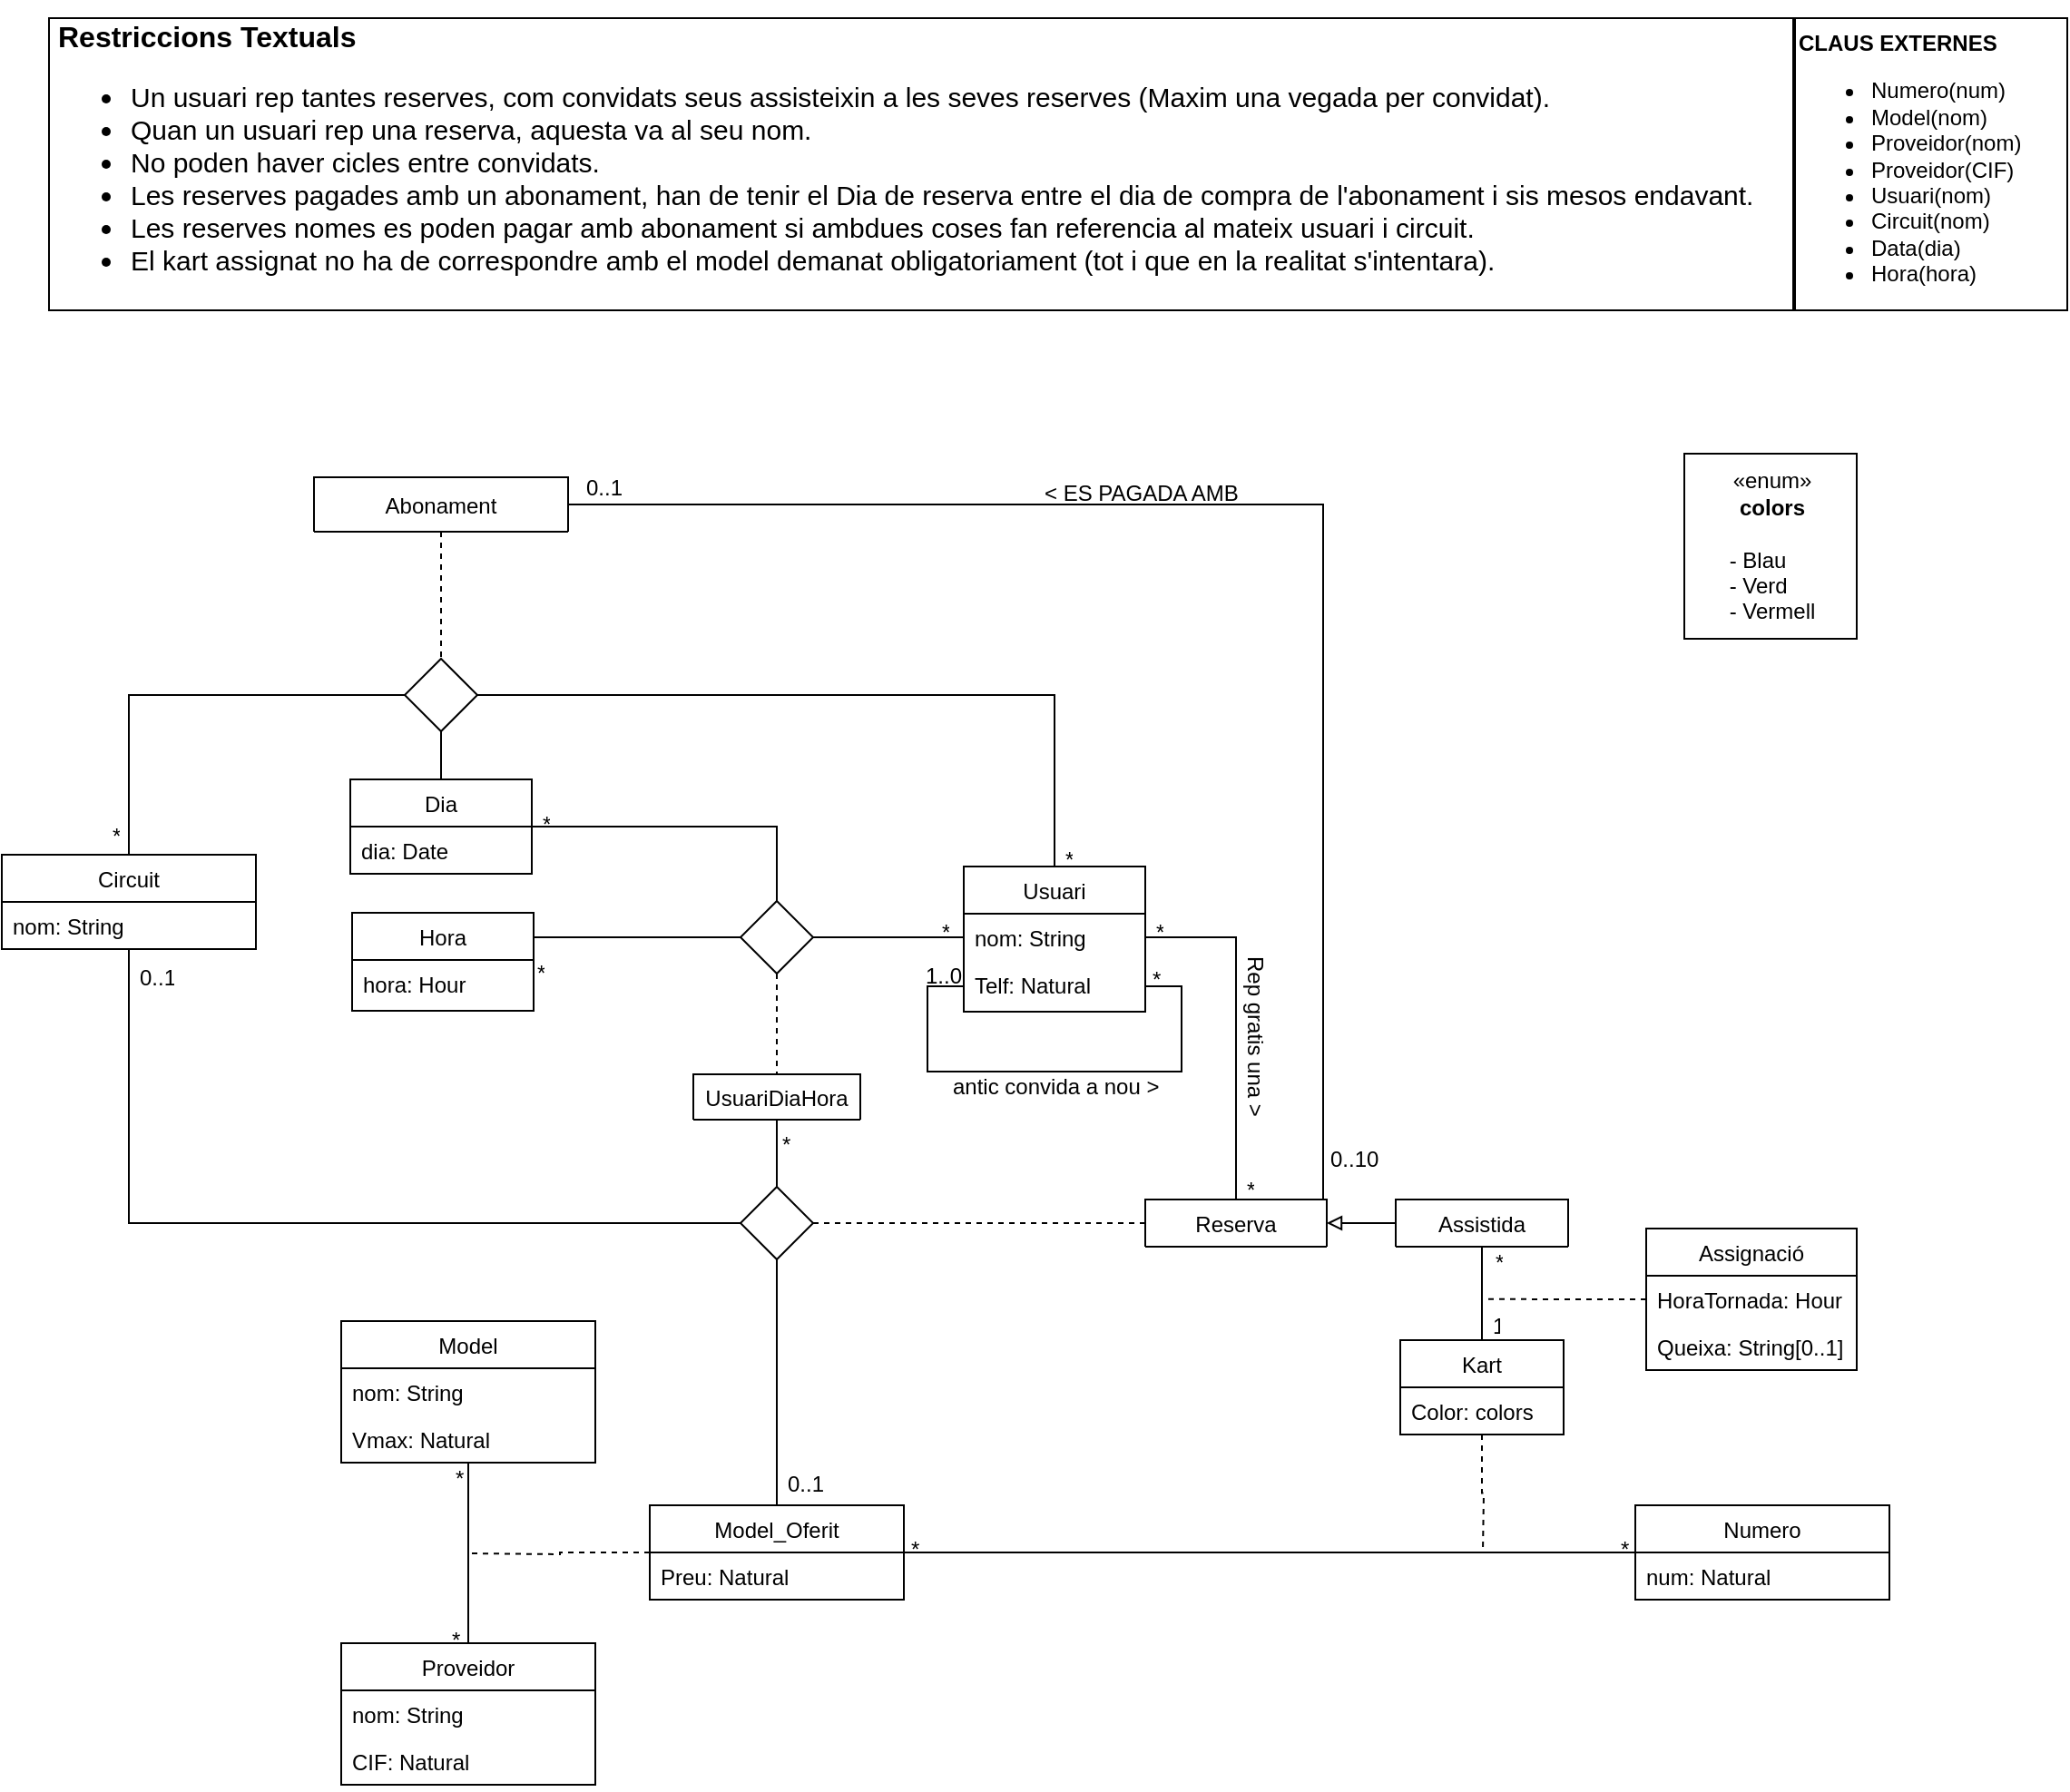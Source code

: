 <mxfile version="10.4.4" type="google"><diagram name="Page-1" id="c4acf3e9-155e-7222-9cf6-157b1a14988f"><mxGraphModel dx="2040" dy="1699" grid="1" gridSize="10" guides="1" tooltips="1" connect="1" arrows="1" fold="1" page="0" pageScale="1" pageWidth="850" pageHeight="1100" background="#ffffff" math="0" shadow="0"><root><mxCell id="0"/><mxCell id="1" parent="0"/><mxCell id="3zRCVIo0tc6kovIqeWJ_-154" style="rounded=0;orthogonalLoop=1;jettySize=auto;html=1;exitX=0.5;exitY=0;exitDx=0;exitDy=0;entryX=1;entryY=0.5;entryDx=0;entryDy=0;startArrow=none;startFill=0;endArrow=none;endFill=0;edgeStyle=orthogonalEdgeStyle;" edge="1" parent="1" source="3zRCVIo0tc6kovIqeWJ_-1" target="3zRCVIo0tc6kovIqeWJ_-153"><mxGeometry relative="1" as="geometry"/></mxCell><mxCell id="3zRCVIo0tc6kovIqeWJ_-1" value="Usuari" style="swimlane;fontStyle=0;childLayout=stackLayout;horizontal=1;startSize=26;fillColor=none;horizontalStack=0;resizeParent=1;resizeParentMax=0;resizeLast=0;collapsible=1;marginBottom=0;" vertex="1" parent="1"><mxGeometry x="493" y="-32.5" width="100" height="80" as="geometry"><mxRectangle x="120" y="14" width="70" height="26" as="alternateBounds"/></mxGeometry></mxCell><mxCell id="3zRCVIo0tc6kovIqeWJ_-2" value="nom: String" style="text;strokeColor=none;fillColor=none;align=left;verticalAlign=top;spacingLeft=4;spacingRight=4;overflow=hidden;rotatable=0;points=[[0,0.5],[1,0.5]];portConstraint=eastwest;" vertex="1" parent="3zRCVIo0tc6kovIqeWJ_-1"><mxGeometry y="26" width="100" height="26" as="geometry"/></mxCell><mxCell id="3zRCVIo0tc6kovIqeWJ_-3" value="Telf: Natural" style="text;strokeColor=none;fillColor=none;align=left;verticalAlign=top;spacingLeft=4;spacingRight=4;overflow=hidden;rotatable=0;points=[[0,0.5],[1,0.5]];portConstraint=eastwest;" vertex="1" parent="3zRCVIo0tc6kovIqeWJ_-1"><mxGeometry y="52" width="100" height="28" as="geometry"/></mxCell><mxCell id="3zRCVIo0tc6kovIqeWJ_-125" style="edgeStyle=orthogonalEdgeStyle;rounded=0;orthogonalLoop=1;jettySize=auto;html=1;exitX=0;exitY=0.5;exitDx=0;exitDy=0;entryX=1;entryY=0.5;entryDx=0;entryDy=0;startArrow=none;startFill=0;endArrow=none;endFill=0;" edge="1" parent="3zRCVIo0tc6kovIqeWJ_-1" source="3zRCVIo0tc6kovIqeWJ_-3" target="3zRCVIo0tc6kovIqeWJ_-3"><mxGeometry relative="1" as="geometry"><Array as="points"><mxPoint x="-20" y="66"/><mxPoint x="-20" y="113"/><mxPoint x="120" y="113"/><mxPoint x="120" y="66"/></Array></mxGeometry></mxCell><mxCell id="3zRCVIo0tc6kovIqeWJ_-44" style="edgeStyle=orthogonalEdgeStyle;rounded=0;orthogonalLoop=1;jettySize=auto;html=1;startArrow=none;startFill=0;endArrow=none;endFill=0;" edge="1" parent="1" source="3zRCVIo0tc6kovIqeWJ_-33" target="3zRCVIo0tc6kovIqeWJ_-15"><mxGeometry relative="1" as="geometry"><mxPoint x="460" y="319" as="sourcePoint"/></mxGeometry></mxCell><mxCell id="3zRCVIo0tc6kovIqeWJ_-31" style="edgeStyle=orthogonalEdgeStyle;rounded=0;orthogonalLoop=1;jettySize=auto;html=1;exitX=0.5;exitY=0;exitDx=0;exitDy=0;endArrow=none;endFill=0;" edge="1" parent="1" source="3zRCVIo0tc6kovIqeWJ_-10" target="3zRCVIo0tc6kovIqeWJ_-29"><mxGeometry relative="1" as="geometry"><mxPoint x="220" y="303.5" as="targetPoint"/></mxGeometry></mxCell><mxCell id="3zRCVIo0tc6kovIqeWJ_-10" value="Proveidor" style="swimlane;fontStyle=0;childLayout=stackLayout;horizontal=1;startSize=26;fillColor=none;horizontalStack=0;resizeParent=1;resizeParentMax=0;resizeLast=0;collapsible=1;marginBottom=0;" vertex="1" parent="1"><mxGeometry x="150" y="395.5" width="140" height="78" as="geometry"/></mxCell><mxCell id="3zRCVIo0tc6kovIqeWJ_-11" value="nom: String" style="text;strokeColor=none;fillColor=none;align=left;verticalAlign=top;spacingLeft=4;spacingRight=4;overflow=hidden;rotatable=0;points=[[0,0.5],[1,0.5]];portConstraint=eastwest;" vertex="1" parent="3zRCVIo0tc6kovIqeWJ_-10"><mxGeometry y="26" width="140" height="26" as="geometry"/></mxCell><mxCell id="3zRCVIo0tc6kovIqeWJ_-12" value="CIF: Natural" style="text;strokeColor=none;fillColor=none;align=left;verticalAlign=top;spacingLeft=4;spacingRight=4;overflow=hidden;rotatable=0;points=[[0,0.5],[1,0.5]];portConstraint=eastwest;" vertex="1" parent="3zRCVIo0tc6kovIqeWJ_-10"><mxGeometry y="52" width="140" height="26" as="geometry"/></mxCell><mxCell id="3zRCVIo0tc6kovIqeWJ_-15" value="Numero" style="swimlane;fontStyle=0;childLayout=stackLayout;horizontal=1;startSize=26;fillColor=none;horizontalStack=0;resizeParent=1;resizeParentMax=0;resizeLast=0;collapsible=1;marginBottom=0;" vertex="1" parent="1"><mxGeometry x="863" y="319.5" width="140" height="52" as="geometry"/></mxCell><mxCell id="3zRCVIo0tc6kovIqeWJ_-16" value="num: Natural" style="text;strokeColor=none;fillColor=none;align=left;verticalAlign=top;spacingLeft=4;spacingRight=4;overflow=hidden;rotatable=0;points=[[0,0.5],[1,0.5]];portConstraint=eastwest;" vertex="1" parent="3zRCVIo0tc6kovIqeWJ_-15"><mxGeometry y="26" width="140" height="26" as="geometry"/></mxCell><mxCell id="3zRCVIo0tc6kovIqeWJ_-20" value="&lt;h1 style=&quot;font-size: 16px&quot;&gt;&lt;font style=&quot;font-size: 16px&quot;&gt;Restriccions Textuals&lt;/font&gt;&lt;/h1&gt;&lt;ul style=&quot;font-size: 15px&quot;&gt;&lt;li&gt;&lt;span&gt;Un usuari rep tantes reserves, com convidats seus assisteixin a les seves reserves (Maxim una vegada per convidat).&lt;/span&gt;&lt;/li&gt;&lt;li&gt;&lt;span&gt;Quan un usuari rep una reserva, aquesta va al seu nom.&lt;/span&gt;&lt;/li&gt;&lt;li&gt;&lt;span&gt;No poden haver cicles entre convidats.&lt;/span&gt;&lt;/li&gt;&lt;li&gt;Les reserves pagades amb un abonament, han de tenir el Dia de reserva entre el dia de compra de l'abonament i sis mesos endavant.&lt;/li&gt;&lt;li&gt;Les reserves nomes es poden pagar amb abonament si ambdues coses fan referencia al mateix usuari i circuit.&lt;/li&gt;&lt;li&gt;El kart assignat no ha de correspondre amb el model demanat obligatoriament (tot i que en la realitat s'intentara).&lt;/li&gt;&lt;/ul&gt;&lt;p&gt;&lt;/p&gt;" style="text;html=1;strokeColor=#000000;fillColor=none;spacing=5;spacingTop=-20;whiteSpace=wrap;overflow=hidden;rounded=0;" vertex="1" parent="1"><mxGeometry x="-11" y="-500" width="961" height="161" as="geometry"/></mxCell><mxCell id="3zRCVIo0tc6kovIqeWJ_-45" style="edgeStyle=orthogonalEdgeStyle;rounded=0;orthogonalLoop=1;jettySize=auto;html=1;startArrow=none;startFill=0;endArrow=none;endFill=0;dashed=1;" edge="1" parent="1" source="3zRCVIo0tc6kovIqeWJ_-23"><mxGeometry relative="1" as="geometry"><mxPoint x="779" y="345" as="targetPoint"/><mxPoint x="778.556" y="275.5" as="sourcePoint"/></mxGeometry></mxCell><mxCell id="3zRCVIo0tc6kovIqeWJ_-23" value="Kart" style="swimlane;fontStyle=0;childLayout=stackLayout;horizontal=1;startSize=26;fillColor=none;horizontalStack=0;resizeParent=1;resizeParentMax=0;resizeLast=0;collapsible=1;marginBottom=0;" vertex="1" parent="1"><mxGeometry x="733.5" y="228.5" width="90" height="52" as="geometry"/></mxCell><mxCell id="3zRCVIo0tc6kovIqeWJ_-24" value="Color: colors" style="text;strokeColor=none;fillColor=none;align=left;verticalAlign=top;spacingLeft=4;spacingRight=4;overflow=hidden;rotatable=0;points=[[0,0.5],[1,0.5]];portConstraint=eastwest;" vertex="1" parent="3zRCVIo0tc6kovIqeWJ_-23"><mxGeometry y="26" width="90" height="26" as="geometry"/></mxCell><mxCell id="3zRCVIo0tc6kovIqeWJ_-27" value="«enum»&lt;br&gt;&lt;b&gt;colors&lt;br&gt;&lt;/b&gt;&lt;br&gt;&lt;div style=&quot;text-align: justify&quot;&gt;&lt;span&gt;- Blau&lt;/span&gt;&lt;/div&gt;&lt;div style=&quot;text-align: justify&quot;&gt;&lt;span&gt;- Verd&lt;/span&gt;&lt;/div&gt;&lt;div style=&quot;text-align: justify&quot;&gt;&lt;span&gt;- Vermell&lt;/span&gt;&lt;/div&gt;" style="html=1;" vertex="1" parent="1"><mxGeometry x="890" y="-260" width="95" height="102" as="geometry"/></mxCell><mxCell id="3zRCVIo0tc6kovIqeWJ_-29" value="Model" style="swimlane;fontStyle=0;childLayout=stackLayout;horizontal=1;startSize=26;fillColor=none;horizontalStack=0;resizeParent=1;resizeParentMax=0;resizeLast=0;collapsible=1;marginBottom=0;" vertex="1" parent="1"><mxGeometry x="150" y="218" width="140" height="78" as="geometry"/></mxCell><mxCell id="3zRCVIo0tc6kovIqeWJ_-30" value="nom: String" style="text;strokeColor=none;fillColor=none;align=left;verticalAlign=top;spacingLeft=4;spacingRight=4;overflow=hidden;rotatable=0;points=[[0,0.5],[1,0.5]];portConstraint=eastwest;" vertex="1" parent="3zRCVIo0tc6kovIqeWJ_-29"><mxGeometry y="26" width="140" height="26" as="geometry"/></mxCell><mxCell id="3zRCVIo0tc6kovIqeWJ_-34" value="Vmax: Natural" style="text;strokeColor=none;fillColor=none;align=left;verticalAlign=top;spacingLeft=4;spacingRight=4;overflow=hidden;rotatable=0;points=[[0,0.5],[1,0.5]];portConstraint=eastwest;" vertex="1" parent="3zRCVIo0tc6kovIqeWJ_-29"><mxGeometry y="52" width="140" height="26" as="geometry"/></mxCell><mxCell id="3zRCVIo0tc6kovIqeWJ_-112" style="edgeStyle=orthogonalEdgeStyle;rounded=0;orthogonalLoop=1;jettySize=auto;html=1;dashed=1;startArrow=none;startFill=0;endArrow=none;endFill=0;" edge="1" parent="1" source="3zRCVIo0tc6kovIqeWJ_-33"><mxGeometry relative="1" as="geometry"><mxPoint x="220" y="346" as="targetPoint"/><mxPoint x="324.143" y="345.5" as="sourcePoint"/></mxGeometry></mxCell><mxCell id="3zRCVIo0tc6kovIqeWJ_-33" value="Model_Oferit" style="swimlane;fontStyle=0;childLayout=stackLayout;horizontal=1;startSize=26;fillColor=none;horizontalStack=0;resizeParent=1;resizeParentMax=0;resizeLast=0;collapsible=1;marginBottom=0;" vertex="1" parent="1"><mxGeometry x="320" y="319.5" width="140" height="52" as="geometry"/></mxCell><mxCell id="3zRCVIo0tc6kovIqeWJ_-35" value="Preu: Natural" style="text;strokeColor=none;fillColor=none;align=left;verticalAlign=top;spacingLeft=4;spacingRight=4;overflow=hidden;rotatable=0;points=[[0,0.5],[1,0.5]];portConstraint=eastwest;" vertex="1" parent="3zRCVIo0tc6kovIqeWJ_-33"><mxGeometry y="26" width="140" height="26" as="geometry"/></mxCell><mxCell id="3zRCVIo0tc6kovIqeWJ_-47" value="*" style="text;strokeColor=none;fillColor=none;align=left;verticalAlign=top;spacingLeft=4;spacingRight=4;overflow=hidden;rotatable=0;points=[[0,0.5],[1,0.5]];portConstraint=eastwest;" vertex="1" parent="1"><mxGeometry x="458" y="330" width="22" height="17" as="geometry"/></mxCell><mxCell id="3zRCVIo0tc6kovIqeWJ_-48" value="*" style="text;strokeColor=none;fillColor=none;align=left;verticalAlign=top;spacingLeft=4;spacingRight=4;overflow=hidden;rotatable=0;points=[[0,0.5],[1,0.5]];portConstraint=eastwest;" vertex="1" parent="1"><mxGeometry x="849" y="330" width="23" height="16" as="geometry"/></mxCell><mxCell id="3zRCVIo0tc6kovIqeWJ_-49" value="*" style="text;strokeColor=none;fillColor=none;align=left;verticalAlign=top;spacingLeft=4;spacingRight=4;overflow=hidden;rotatable=0;points=[[0,0.5],[1,0.5]];portConstraint=eastwest;" vertex="1" parent="1"><mxGeometry x="207" y="291" width="10" height="21" as="geometry"/></mxCell><mxCell id="3zRCVIo0tc6kovIqeWJ_-50" value="*" style="text;strokeColor=none;fillColor=none;align=left;verticalAlign=top;spacingLeft=4;spacingRight=4;overflow=hidden;rotatable=0;points=[[0,0.5],[1,0.5]];portConstraint=eastwest;" vertex="1" parent="1"><mxGeometry x="205" y="380" width="10" height="11" as="geometry"/></mxCell><mxCell id="3zRCVIo0tc6kovIqeWJ_-56" style="edgeStyle=orthogonalEdgeStyle;rounded=0;orthogonalLoop=1;jettySize=auto;html=1;entryX=0;entryY=0.5;entryDx=0;entryDy=0;startArrow=none;startFill=0;endArrow=none;endFill=0;" edge="1" parent="1" source="3zRCVIo0tc6kovIqeWJ_-51" target="3zRCVIo0tc6kovIqeWJ_-55"><mxGeometry relative="1" as="geometry"><mxPoint x="23" y="79.5" as="sourcePoint"/><mxPoint x="253" y="143.5" as="targetPoint"/><Array as="points"><mxPoint x="33" y="164"/></Array></mxGeometry></mxCell><mxCell id="3zRCVIo0tc6kovIqeWJ_-157" style="edgeStyle=orthogonalEdgeStyle;rounded=0;orthogonalLoop=1;jettySize=auto;html=1;exitX=0.5;exitY=0;exitDx=0;exitDy=0;entryX=0;entryY=0.5;entryDx=0;entryDy=0;startArrow=none;startFill=0;endArrow=none;endFill=0;" edge="1" parent="1" source="3zRCVIo0tc6kovIqeWJ_-51" target="3zRCVIo0tc6kovIqeWJ_-153"><mxGeometry relative="1" as="geometry"/></mxCell><mxCell id="3zRCVIo0tc6kovIqeWJ_-51" value="Circuit" style="swimlane;fontStyle=0;childLayout=stackLayout;horizontal=1;startSize=26;fillColor=none;horizontalStack=0;resizeParent=1;resizeParentMax=0;resizeLast=0;collapsible=1;marginBottom=0;" vertex="1" parent="1"><mxGeometry x="-37" y="-39" width="140" height="52" as="geometry"/></mxCell><mxCell id="3zRCVIo0tc6kovIqeWJ_-52" value="nom: String" style="text;strokeColor=none;fillColor=none;align=left;verticalAlign=top;spacingLeft=4;spacingRight=4;overflow=hidden;rotatable=0;points=[[0,0.5],[1,0.5]];portConstraint=eastwest;" vertex="1" parent="3zRCVIo0tc6kovIqeWJ_-51"><mxGeometry y="26" width="140" height="26" as="geometry"/></mxCell><mxCell id="3zRCVIo0tc6kovIqeWJ_-82" style="edgeStyle=orthogonalEdgeStyle;rounded=0;orthogonalLoop=1;jettySize=auto;html=1;exitX=0.5;exitY=1;exitDx=0;exitDy=0;startArrow=none;startFill=0;endArrow=none;endFill=0;" edge="1" parent="1" source="3zRCVIo0tc6kovIqeWJ_-55" target="3zRCVIo0tc6kovIqeWJ_-33"><mxGeometry relative="1" as="geometry"><mxPoint x="389.857" y="304" as="targetPoint"/></mxGeometry></mxCell><mxCell id="3zRCVIo0tc6kovIqeWJ_-96" style="edgeStyle=orthogonalEdgeStyle;rounded=0;orthogonalLoop=1;jettySize=auto;html=1;exitX=0.5;exitY=0;exitDx=0;exitDy=0;startArrow=none;startFill=0;endArrow=none;endFill=0;" edge="1" parent="1" source="3zRCVIo0tc6kovIqeWJ_-55" target="3zRCVIo0tc6kovIqeWJ_-91"><mxGeometry relative="1" as="geometry"/></mxCell><mxCell id="3zRCVIo0tc6kovIqeWJ_-98" style="edgeStyle=orthogonalEdgeStyle;rounded=0;orthogonalLoop=1;jettySize=auto;html=1;exitX=1;exitY=0.5;exitDx=0;exitDy=0;startArrow=none;startFill=0;endArrow=none;endFill=0;dashed=1;" edge="1" parent="1" source="3zRCVIo0tc6kovIqeWJ_-55" target="3zRCVIo0tc6kovIqeWJ_-75"><mxGeometry relative="1" as="geometry"/></mxCell><mxCell id="3zRCVIo0tc6kovIqeWJ_-55" value="" style="rhombus;whiteSpace=wrap;html=1;" vertex="1" parent="1"><mxGeometry x="370" y="144" width="40" height="40" as="geometry"/></mxCell><mxCell id="3zRCVIo0tc6kovIqeWJ_-155" style="rounded=0;orthogonalLoop=1;jettySize=auto;html=1;exitX=0.5;exitY=0;exitDx=0;exitDy=0;entryX=0.5;entryY=1;entryDx=0;entryDy=0;startArrow=none;startFill=0;endArrow=none;endFill=0;" edge="1" parent="1" source="3zRCVIo0tc6kovIqeWJ_-59" target="3zRCVIo0tc6kovIqeWJ_-153"><mxGeometry relative="1" as="geometry"/></mxCell><mxCell id="3zRCVIo0tc6kovIqeWJ_-59" value="Dia" style="swimlane;fontStyle=0;childLayout=stackLayout;horizontal=1;startSize=26;fillColor=none;horizontalStack=0;resizeParent=1;resizeParentMax=0;resizeLast=0;collapsible=1;marginBottom=0;" vertex="1" parent="1"><mxGeometry x="155" y="-80.5" width="100" height="52" as="geometry"/></mxCell><mxCell id="3zRCVIo0tc6kovIqeWJ_-60" value="dia: Date" style="text;strokeColor=none;fillColor=none;align=left;verticalAlign=top;spacingLeft=4;spacingRight=4;overflow=hidden;rotatable=0;points=[[0,0.5],[1,0.5]];portConstraint=eastwest;" vertex="1" parent="3zRCVIo0tc6kovIqeWJ_-59"><mxGeometry y="26" width="100" height="26" as="geometry"/></mxCell><mxCell id="3zRCVIo0tc6kovIqeWJ_-71" value="0..1" style="text;strokeColor=none;fillColor=none;align=left;verticalAlign=top;spacingLeft=4;spacingRight=4;overflow=hidden;rotatable=0;points=[[0,0.5],[1,0.5]];portConstraint=eastwest;" vertex="1" parent="1"><mxGeometry x="390" y="294" width="34" height="26" as="geometry"/></mxCell><mxCell id="3zRCVIo0tc6kovIqeWJ_-72" value="*" style="text;strokeColor=none;fillColor=none;align=left;verticalAlign=top;spacingLeft=4;spacingRight=4;overflow=hidden;rotatable=0;points=[[0,0.5],[1,0.5]];portConstraint=eastwest;" vertex="1" parent="1"><mxGeometry x="255" y="-69.5" width="15" height="26" as="geometry"/></mxCell><mxCell id="3zRCVIo0tc6kovIqeWJ_-73" value="0..1" style="text;strokeColor=none;fillColor=none;align=left;verticalAlign=top;spacingLeft=4;spacingRight=4;overflow=hidden;rotatable=0;points=[[0,0.5],[1,0.5]];portConstraint=eastwest;" vertex="1" parent="1"><mxGeometry x="33" y="15" width="30" height="24" as="geometry"/></mxCell><mxCell id="3zRCVIo0tc6kovIqeWJ_-74" value="*" style="text;strokeColor=none;fillColor=none;align=left;verticalAlign=top;spacingLeft=4;spacingRight=4;overflow=hidden;rotatable=0;points=[[0,0.5],[1,0.5]];portConstraint=eastwest;" vertex="1" parent="1"><mxGeometry x="475" y="-10" width="15" height="18" as="geometry"/></mxCell><mxCell id="3zRCVIo0tc6kovIqeWJ_-75" value="Reserva" style="swimlane;fontStyle=0;childLayout=stackLayout;horizontal=1;startSize=26;fillColor=none;horizontalStack=0;resizeParent=1;resizeParentMax=0;resizeLast=0;collapsible=1;marginBottom=0;" vertex="1" parent="1"><mxGeometry x="593" y="151" width="100" height="26" as="geometry"/></mxCell><mxCell id="3zRCVIo0tc6kovIqeWJ_-91" value="UsuariDiaHora" style="swimlane;fontStyle=0;childLayout=stackLayout;horizontal=1;startSize=30;fillColor=none;horizontalStack=0;resizeParent=1;resizeParentMax=0;resizeLast=0;collapsible=1;marginBottom=0;" vertex="1" collapsed="1" parent="1"><mxGeometry x="344" y="82" width="92" height="25" as="geometry"><mxRectangle x="345" y="82" width="90" height="30" as="alternateBounds"/></mxGeometry></mxCell><mxCell id="3zRCVIo0tc6kovIqeWJ_-97" value="*" style="text;strokeColor=none;fillColor=none;align=left;verticalAlign=top;spacingLeft=4;spacingRight=4;overflow=hidden;rotatable=0;points=[[0,0.5],[1,0.5]];portConstraint=eastwest;" vertex="1" parent="1"><mxGeometry x="387" y="107" width="10" height="20" as="geometry"/></mxCell><mxCell id="3zRCVIo0tc6kovIqeWJ_-103" style="edgeStyle=orthogonalEdgeStyle;rounded=0;orthogonalLoop=1;jettySize=auto;html=1;exitX=0;exitY=0.5;exitDx=0;exitDy=0;startArrow=none;startFill=0;endArrow=block;endFill=0;" edge="1" parent="1" source="3zRCVIo0tc6kovIqeWJ_-99" target="3zRCVIo0tc6kovIqeWJ_-75"><mxGeometry relative="1" as="geometry"/></mxCell><mxCell id="3zRCVIo0tc6kovIqeWJ_-104" style="edgeStyle=orthogonalEdgeStyle;rounded=0;orthogonalLoop=1;jettySize=auto;html=1;exitX=0.5;exitY=1;exitDx=0;exitDy=0;startArrow=none;startFill=0;endArrow=none;endFill=0;" edge="1" parent="1" source="3zRCVIo0tc6kovIqeWJ_-99" target="3zRCVIo0tc6kovIqeWJ_-23"><mxGeometry relative="1" as="geometry"/></mxCell><mxCell id="3zRCVIo0tc6kovIqeWJ_-99" value="Assistida" style="swimlane;fontStyle=0;childLayout=stackLayout;horizontal=1;startSize=26;fillColor=none;horizontalStack=0;resizeParent=1;resizeParentMax=0;resizeLast=0;collapsible=1;marginBottom=0;" vertex="1" parent="1"><mxGeometry x="731" y="151" width="95" height="26" as="geometry"/></mxCell><mxCell id="3zRCVIo0tc6kovIqeWJ_-106" value="Assignació" style="swimlane;fontStyle=0;childLayout=stackLayout;horizontal=1;startSize=26;fillColor=none;horizontalStack=0;resizeParent=1;resizeParentMax=0;resizeLast=0;collapsible=1;marginBottom=0;" vertex="1" parent="1"><mxGeometry x="869" y="167" width="116" height="78" as="geometry"/></mxCell><mxCell id="3zRCVIo0tc6kovIqeWJ_-107" value="HoraTornada: Hour" style="text;strokeColor=none;fillColor=none;align=left;verticalAlign=top;spacingLeft=4;spacingRight=4;overflow=hidden;rotatable=0;points=[[0,0.5],[1,0.5]];portConstraint=eastwest;" vertex="1" parent="3zRCVIo0tc6kovIqeWJ_-106"><mxGeometry y="26" width="116" height="26" as="geometry"/></mxCell><mxCell id="3zRCVIo0tc6kovIqeWJ_-108" value="Queixa: String[0..1]" style="text;strokeColor=none;fillColor=none;align=left;verticalAlign=top;spacingLeft=4;spacingRight=4;overflow=hidden;rotatable=0;points=[[0,0.5],[1,0.5]];portConstraint=eastwest;" vertex="1" parent="3zRCVIo0tc6kovIqeWJ_-106"><mxGeometry y="52" width="116" height="26" as="geometry"/></mxCell><mxCell id="3zRCVIo0tc6kovIqeWJ_-111" style="edgeStyle=orthogonalEdgeStyle;rounded=0;orthogonalLoop=1;jettySize=auto;html=1;startArrow=none;startFill=0;endArrow=none;endFill=0;dashed=1;" edge="1" parent="1" source="3zRCVIo0tc6kovIqeWJ_-106"><mxGeometry relative="1" as="geometry"><mxPoint x="779" y="205.862" as="targetPoint"/><mxPoint x="873.172" y="205.862" as="sourcePoint"/></mxGeometry></mxCell><mxCell id="3zRCVIo0tc6kovIqeWJ_-120" style="edgeStyle=orthogonalEdgeStyle;rounded=0;orthogonalLoop=1;jettySize=auto;html=1;startArrow=none;startFill=0;endArrow=none;endFill=0;dashed=1;entryX=0.5;entryY=0;entryDx=0;entryDy=0;" edge="1" parent="1" source="3zRCVIo0tc6kovIqeWJ_-115" target="3zRCVIo0tc6kovIqeWJ_-153"><mxGeometry relative="1" as="geometry"><mxPoint x="205" y="-147" as="targetPoint"/></mxGeometry></mxCell><mxCell id="3zRCVIo0tc6kovIqeWJ_-115" value="Abonament" style="swimlane;fontStyle=0;childLayout=stackLayout;horizontal=1;startSize=30;fillColor=none;horizontalStack=0;resizeParent=1;resizeParentMax=0;resizeLast=0;collapsible=1;marginBottom=0;" vertex="1" parent="1"><mxGeometry x="135" y="-247" width="140" height="30" as="geometry"/></mxCell><mxCell id="3zRCVIo0tc6kovIqeWJ_-122" value="0..10" style="text;strokeColor=none;fillColor=none;align=left;verticalAlign=top;spacingLeft=4;spacingRight=4;overflow=hidden;rotatable=0;points=[[0,0.5],[1,0.5]];portConstraint=eastwest;" vertex="1" parent="1"><mxGeometry x="689" y="115" width="42" height="24" as="geometry"/></mxCell><mxCell id="3zRCVIo0tc6kovIqeWJ_-123" value="0..1" style="text;strokeColor=none;fillColor=none;align=left;verticalAlign=top;spacingLeft=4;spacingRight=4;overflow=hidden;rotatable=0;points=[[0,0.5],[1,0.5]];portConstraint=eastwest;" vertex="1" parent="1"><mxGeometry x="279" y="-255" width="42" height="24" as="geometry"/></mxCell><mxCell id="3zRCVIo0tc6kovIqeWJ_-127" value="&lt; ES PAGADA AMB" style="text;strokeColor=none;fillColor=none;align=left;verticalAlign=top;spacingLeft=4;spacingRight=4;overflow=hidden;rotatable=0;points=[[0,0.5],[1,0.5]];portConstraint=eastwest;" vertex="1" parent="1"><mxGeometry x="531.5" y="-252" width="119" height="24" as="geometry"/></mxCell><mxCell id="3zRCVIo0tc6kovIqeWJ_-130" value="antic convida a nou &gt;" style="text;strokeColor=none;fillColor=none;align=left;verticalAlign=top;spacingLeft=4;spacingRight=4;overflow=hidden;rotatable=0;points=[[0,0.5],[1,0.5]];portConstraint=eastwest;" vertex="1" parent="1"><mxGeometry x="481" y="75" width="127" height="24" as="geometry"/></mxCell><mxCell id="3zRCVIo0tc6kovIqeWJ_-131" value="*" style="text;strokeColor=none;fillColor=none;align=left;verticalAlign=top;spacingLeft=4;spacingRight=4;overflow=hidden;rotatable=0;points=[[0,0.5],[1,0.5]];portConstraint=eastwest;" vertex="1" parent="1"><mxGeometry x="591" y="16" width="37" height="30" as="geometry"/></mxCell><mxCell id="3zRCVIo0tc6kovIqeWJ_-132" value="1..0" style="text;strokeColor=none;fillColor=none;align=left;verticalAlign=top;spacingLeft=4;spacingRight=4;overflow=hidden;rotatable=0;points=[[0,0.5],[1,0.5]];portConstraint=eastwest;" vertex="1" parent="1"><mxGeometry x="466" y="14" width="36" height="24" as="geometry"/></mxCell><mxCell id="3zRCVIo0tc6kovIqeWJ_-133" style="edgeStyle=orthogonalEdgeStyle;rounded=0;orthogonalLoop=1;jettySize=auto;html=1;exitX=1;exitY=0.5;exitDx=0;exitDy=0;entryX=0.5;entryY=0;entryDx=0;entryDy=0;startArrow=none;startFill=0;endArrow=none;endFill=0;" edge="1" parent="1" source="3zRCVIo0tc6kovIqeWJ_-2" target="3zRCVIo0tc6kovIqeWJ_-75"><mxGeometry relative="1" as="geometry"/></mxCell><mxCell id="3zRCVIo0tc6kovIqeWJ_-134" value="*" style="text;strokeColor=none;fillColor=none;align=left;verticalAlign=top;spacingLeft=4;spacingRight=4;overflow=hidden;rotatable=0;points=[[0,0.5],[1,0.5]];portConstraint=eastwest;" vertex="1" parent="1"><mxGeometry x="18" y="-63" width="15" height="24" as="geometry"/></mxCell><mxCell id="3zRCVIo0tc6kovIqeWJ_-135" value="*" style="text;strokeColor=none;fillColor=none;align=left;verticalAlign=top;spacingLeft=4;spacingRight=4;overflow=hidden;rotatable=0;points=[[0,0.5],[1,0.5]];portConstraint=eastwest;" vertex="1" parent="1"><mxGeometry x="543" y="-50" width="15" height="20" as="geometry"/></mxCell><mxCell id="3zRCVIo0tc6kovIqeWJ_-136" value="*" style="text;strokeColor=none;fillColor=none;align=left;verticalAlign=top;spacingLeft=4;spacingRight=4;overflow=hidden;rotatable=0;points=[[0,0.5],[1,0.5]];portConstraint=eastwest;" vertex="1" parent="1"><mxGeometry x="593" y="-10" width="15" height="18" as="geometry"/></mxCell><mxCell id="3zRCVIo0tc6kovIqeWJ_-137" value="*" style="text;strokeColor=none;fillColor=none;align=left;verticalAlign=top;spacingLeft=4;spacingRight=4;overflow=hidden;rotatable=0;points=[[0,0.5],[1,0.5]];portConstraint=eastwest;" vertex="1" parent="1"><mxGeometry x="643" y="132" width="15" height="24" as="geometry"/></mxCell><mxCell id="3zRCVIo0tc6kovIqeWJ_-139" value="Rep gratis una &gt;" style="text;strokeColor=none;fillColor=none;align=left;verticalAlign=top;spacingLeft=4;spacingRight=4;overflow=hidden;rotatable=1;points=[[0,0.5],[1,0.5]];portConstraint=eastwest;direction=east;flipH=1;flipV=1;rotation=90;" vertex="1" parent="1"><mxGeometry x="600.5" y="46" width="102" height="32" as="geometry"/></mxCell><mxCell id="3zRCVIo0tc6kovIqeWJ_-140" style="edgeStyle=orthogonalEdgeStyle;rounded=0;orthogonalLoop=1;jettySize=auto;html=1;startArrow=none;startFill=0;endArrow=none;endFill=0;exitX=1;exitY=0.5;exitDx=0;exitDy=0;" edge="1" parent="1" source="3zRCVIo0tc6kovIqeWJ_-115" target="3zRCVIo0tc6kovIqeWJ_-75"><mxGeometry relative="1" as="geometry"><mxPoint x="433.833" y="-151.167" as="sourcePoint"/><mxPoint x="668" y="151.333" as="targetPoint"/><Array as="points"><mxPoint x="691" y="-232"/></Array></mxGeometry></mxCell><mxCell id="3zRCVIo0tc6kovIqeWJ_-141" value="*" style="text;strokeColor=none;fillColor=none;align=left;verticalAlign=top;spacingLeft=4;spacingRight=4;overflow=hidden;rotatable=0;points=[[0,0.5],[1,0.5]];portConstraint=eastwest;" vertex="1" parent="1"><mxGeometry x="780" y="172" width="15" height="24" as="geometry"/></mxCell><mxCell id="3zRCVIo0tc6kovIqeWJ_-142" value="1" style="text;strokeColor=none;fillColor=none;align=left;verticalAlign=top;spacingLeft=4;spacingRight=4;overflow=hidden;rotatable=0;points=[[0,0.5],[1,0.5]];portConstraint=eastwest;" vertex="1" parent="1"><mxGeometry x="778.5" y="207" width="15" height="24" as="geometry"/></mxCell><mxCell id="3zRCVIo0tc6kovIqeWJ_-149" style="edgeStyle=orthogonalEdgeStyle;rounded=0;orthogonalLoop=1;jettySize=auto;html=1;exitX=1;exitY=0.25;exitDx=0;exitDy=0;entryX=0;entryY=0.5;entryDx=0;entryDy=0;startArrow=none;startFill=0;endArrow=none;endFill=0;" edge="1" parent="1" source="3zRCVIo0tc6kovIqeWJ_-144" target="3zRCVIo0tc6kovIqeWJ_-147"><mxGeometry relative="1" as="geometry"><Array as="points"><mxPoint x="373" y="7"/><mxPoint x="373" y="6"/></Array></mxGeometry></mxCell><mxCell id="3zRCVIo0tc6kovIqeWJ_-144" value="Hora" style="swimlane;fontStyle=0;childLayout=stackLayout;horizontal=1;startSize=26;fillColor=none;horizontalStack=0;resizeParent=1;resizeParentMax=0;resizeLast=0;collapsible=1;marginBottom=0;" vertex="1" parent="1"><mxGeometry x="156" y="-7" width="100" height="54" as="geometry"/></mxCell><mxCell id="3zRCVIo0tc6kovIqeWJ_-146" value="hora: Hour" style="text;strokeColor=none;fillColor=none;align=left;verticalAlign=top;spacingLeft=4;spacingRight=4;overflow=hidden;rotatable=0;points=[[0,0.5],[1,0.5]];portConstraint=eastwest;" vertex="1" parent="3zRCVIo0tc6kovIqeWJ_-144"><mxGeometry y="26" width="100" height="28" as="geometry"/></mxCell><mxCell id="3zRCVIo0tc6kovIqeWJ_-148" value="" style="edgeStyle=orthogonalEdgeStyle;rounded=0;orthogonalLoop=1;jettySize=auto;html=1;startArrow=none;startFill=0;endArrow=none;endFill=0;" edge="1" parent="1" source="3zRCVIo0tc6kovIqeWJ_-147" target="3zRCVIo0tc6kovIqeWJ_-2"><mxGeometry relative="1" as="geometry"/></mxCell><mxCell id="3zRCVIo0tc6kovIqeWJ_-152" style="rounded=0;orthogonalLoop=1;jettySize=auto;html=1;exitX=0.5;exitY=1;exitDx=0;exitDy=0;entryX=0.5;entryY=0;entryDx=0;entryDy=0;startArrow=none;startFill=0;endArrow=none;endFill=0;dashed=1;" edge="1" parent="1" source="3zRCVIo0tc6kovIqeWJ_-147" target="3zRCVIo0tc6kovIqeWJ_-91"><mxGeometry relative="1" as="geometry"/></mxCell><mxCell id="3zRCVIo0tc6kovIqeWJ_-147" value="" style="rhombus;whiteSpace=wrap;html=1;" vertex="1" parent="1"><mxGeometry x="370" y="-13.5" width="40" height="40" as="geometry"/></mxCell><mxCell id="3zRCVIo0tc6kovIqeWJ_-150" style="edgeStyle=orthogonalEdgeStyle;rounded=0;orthogonalLoop=1;jettySize=auto;html=1;entryX=0.5;entryY=0;entryDx=0;entryDy=0;startArrow=none;startFill=0;endArrow=none;endFill=0;" edge="1" parent="1" source="3zRCVIo0tc6kovIqeWJ_-59" target="3zRCVIo0tc6kovIqeWJ_-147"><mxGeometry relative="1" as="geometry"/></mxCell><mxCell id="3zRCVIo0tc6kovIqeWJ_-151" value="*" style="text;strokeColor=none;fillColor=none;align=left;verticalAlign=top;spacingLeft=4;spacingRight=4;overflow=hidden;rotatable=0;points=[[0,0.5],[1,0.5]];portConstraint=eastwest;" vertex="1" parent="1"><mxGeometry x="252" y="12.5" width="15" height="26" as="geometry"/></mxCell><mxCell id="3zRCVIo0tc6kovIqeWJ_-153" value="" style="rhombus;whiteSpace=wrap;html=1;" vertex="1" parent="1"><mxGeometry x="185" y="-147" width="40" height="40" as="geometry"/></mxCell><mxCell id="3zRCVIo0tc6kovIqeWJ_-158" value="&lt;b&gt;CLAUS EXTERNES&lt;/b&gt;&lt;ul&gt;&lt;li&gt;Numero(num)&lt;/li&gt;&lt;li&gt;Model(nom)&lt;/li&gt;&lt;li&gt;Proveidor(nom)&lt;/li&gt;&lt;li&gt;Proveidor(CIF)&lt;/li&gt;&lt;li&gt;Usuari(nom)&lt;/li&gt;&lt;li&gt;Circuit(nom)&lt;/li&gt;&lt;li&gt;Data(dia)&lt;/li&gt;&lt;li&gt;Hora(hora)&lt;/li&gt;&lt;/ul&gt;" style="text;html=1;rounded=0;glass=0;strokeColor=#000000;" vertex="1" parent="1"><mxGeometry x="951" y="-500" width="150" height="161" as="geometry"/></mxCell></root></mxGraphModel></diagram></mxfile>